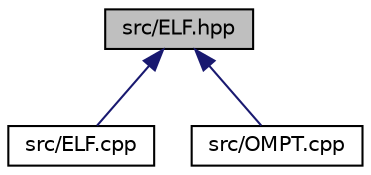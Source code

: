 digraph "src/ELF.hpp"
{
 // LATEX_PDF_SIZE
  edge [fontname="Helvetica",fontsize="10",labelfontname="Helvetica",labelfontsize="10"];
  node [fontname="Helvetica",fontsize="10",shape=record];
  Node1 [label="src/ELF.hpp",height=0.2,width=0.4,color="black", fillcolor="grey75", style="filled", fontcolor="black",tooltip=" "];
  Node1 -> Node2 [dir="back",color="midnightblue",fontsize="10",style="solid",fontname="Helvetica"];
  Node2 [label="src/ELF.cpp",height=0.2,width=0.4,color="black", fillcolor="white", style="filled",URL="$_e_l_f_8cpp.html",tooltip=" "];
  Node1 -> Node3 [dir="back",color="midnightblue",fontsize="10",style="solid",fontname="Helvetica"];
  Node3 [label="src/OMPT.cpp",height=0.2,width=0.4,color="black", fillcolor="white", style="filled",URL="$_o_m_p_t_8cpp.html",tooltip=" "];
}
